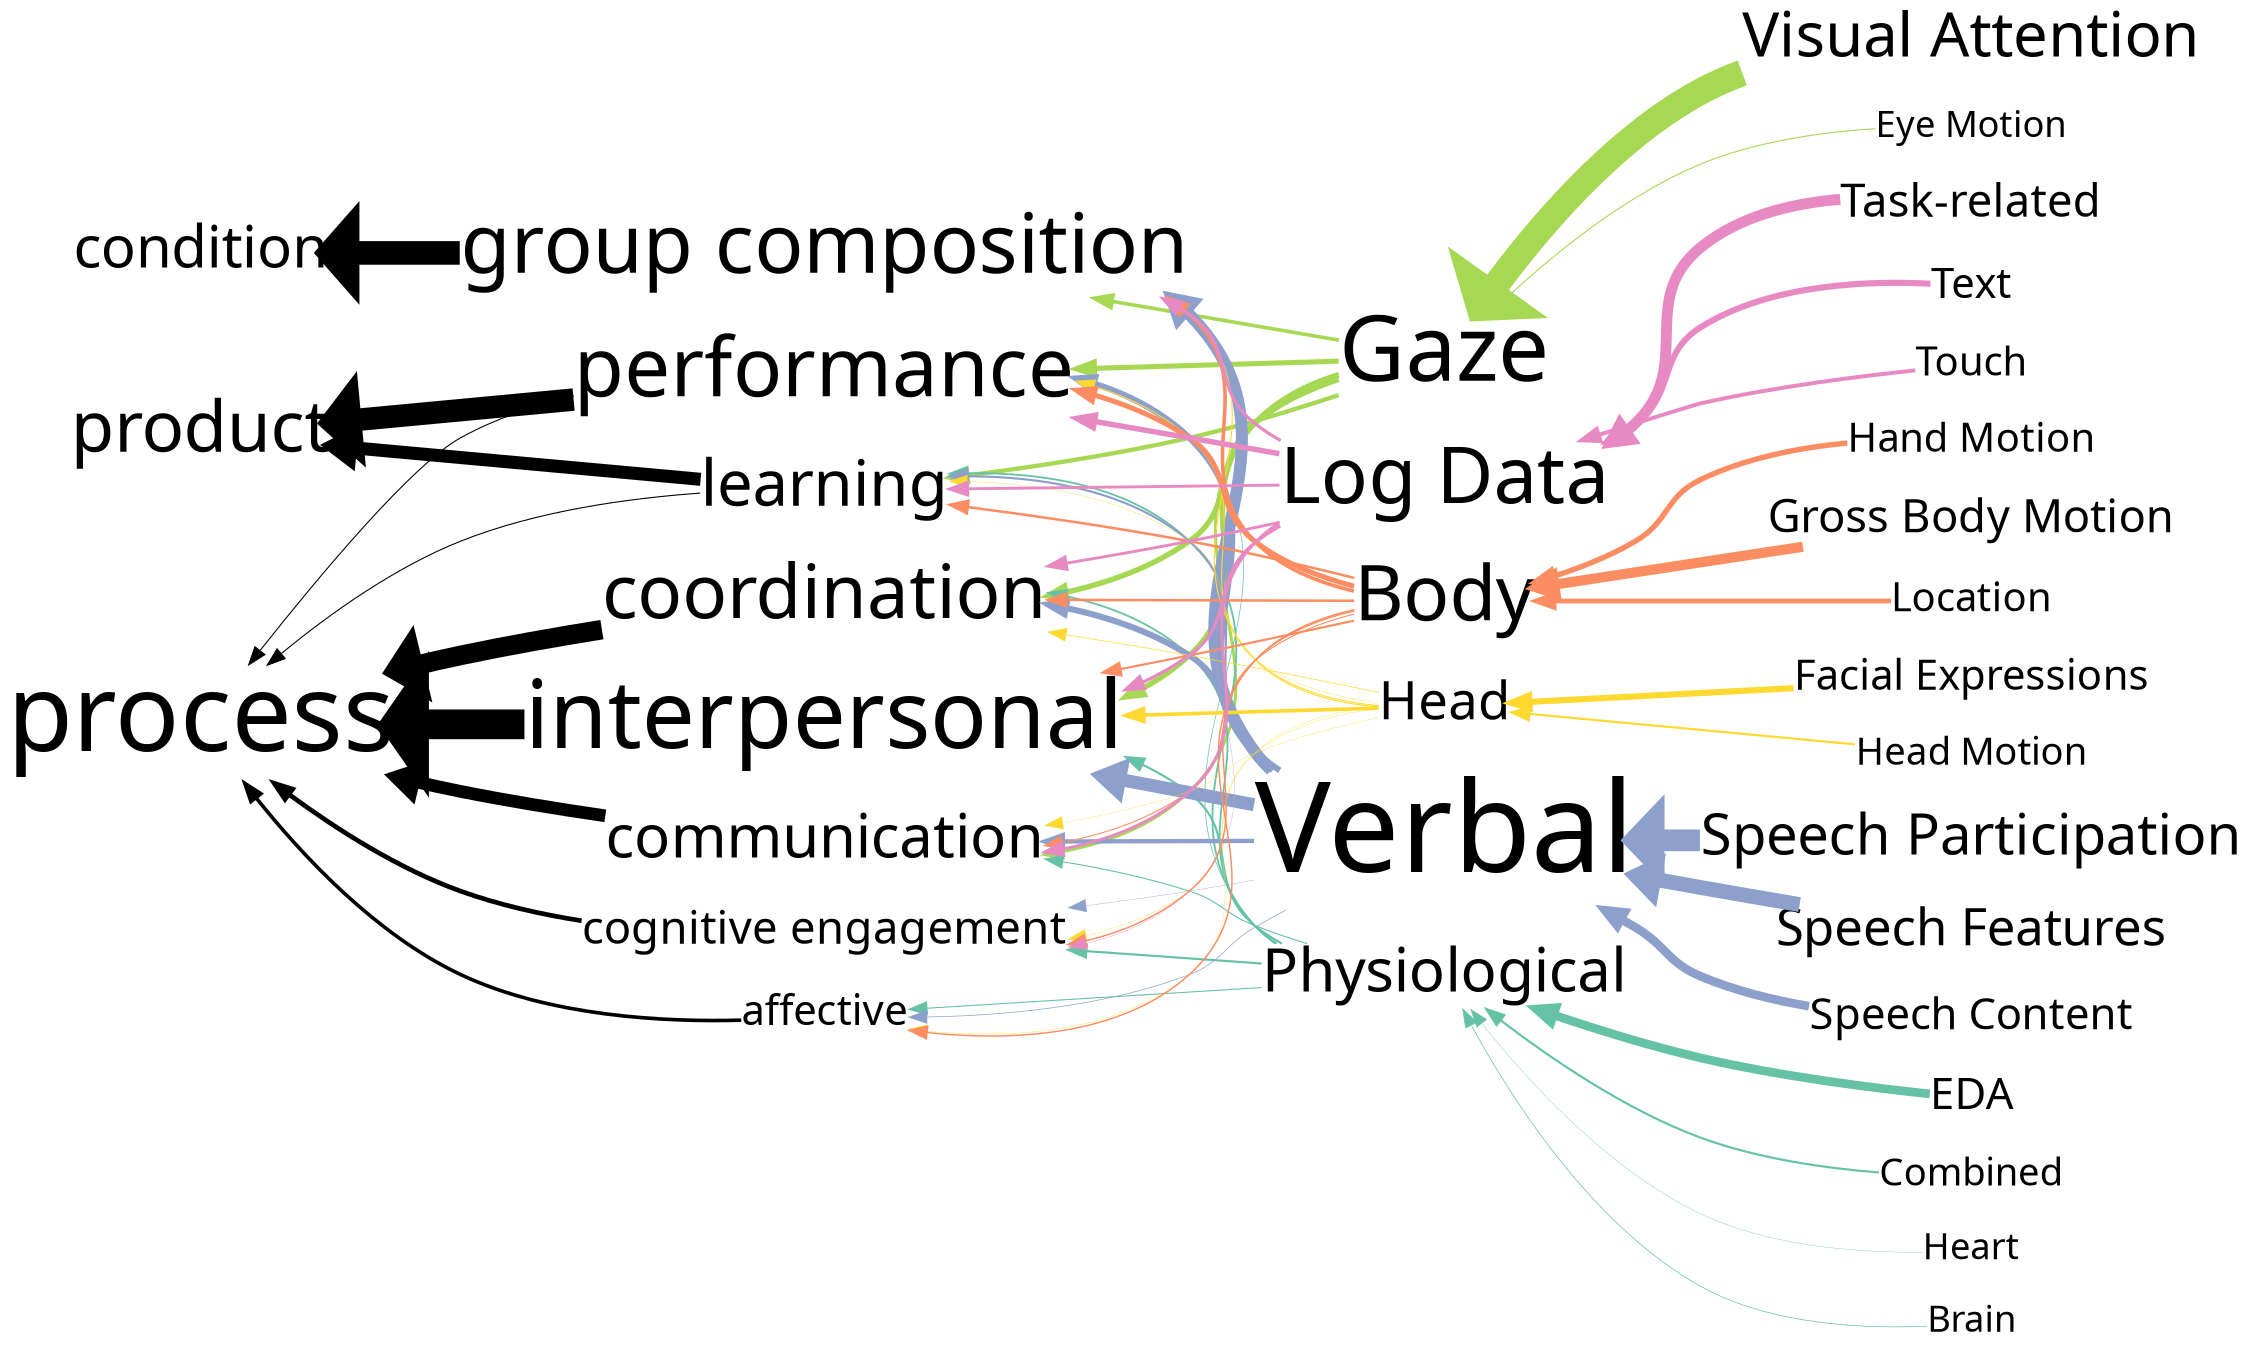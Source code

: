 digraph world {
    size="15,15";
    rankdir=RL;
    graph [fontname = "Times new roman"];    node [fontname = "Times new roman", colorscheme=set28];    edge [fontname = "Times new roman", colorscheme=set28];	"Visual Attention" [shape=plain, tooltip="73", fontsize=34, href="Visual_Attention.svg", color="5"];
	"Gaze" [shape=plain, tooltip="152", fontsize=50, href="Gaze.svg", color="5"];
	"performance" [shape=plain, tooltip="130", fontsize=45, href="performance.svg", ];
	"product" [shape=plain, tooltip="98", fontsize=39, href="product.svg", ];
	"coordination" [shape=plain, tooltip="108", fontsize=41, href="coordination.svg", ];
	"process" [shape=plain, tooltip="200", fontsize=59, href="process.svg", ];
	"Eye Motion" [shape=plain, tooltip="3", fontsize=20, href="Eye_Motion.svg", color="5"];
	"EDA" [shape=plain, tooltip="24", fontsize=24, href="EDA.svg", color="1"];
	"Physiological" [shape=plain, tooltip="66", fontsize=33, href="Physiological.svg", color="1"];
	"cognitive engagement" [shape=plain, tooltip="26", fontsize=25, href="cognitive_engagement.svg", ];
	"affective" [shape=plain, tooltip="20", fontsize=23, href="affective.svg", ];
	"learning" [shape=plain, tooltip="78", fontsize=35, href="learning.svg", ];
	"Speech Participation" [shape=plain, tooltip="60", fontsize=31, href="Speech_Participation.svg", color="3"];
	"Verbal" [shape=plain, tooltip="250", fontsize=70, href="Verbal.svg", color="3"];
	"interpersonal" [shape=plain, tooltip="164", fontsize=52, href="interpersonal.svg", ];
	"Combined" [shape=plain, tooltip="6", fontsize=21, href="Combined.svg", color="1"];
	"group composition" [shape=plain, tooltip="130", fontsize=45, href="group_composition.svg", ];
	"condition" [shape=plain, tooltip="65", fontsize=32, href="condition.svg", ];
	"Speech Features" [shape=plain, tooltip="41", fontsize=28, href="Speech_Features.svg", color="3"];
	"Facial Expressions" [shape=plain, tooltip="17", fontsize=23, href="Facial_Expressions.svg", color="6"];
	"Head" [shape=plain, tooltip="46", fontsize=29, href="Head.svg", color="6"];
	"Speech Content" [shape=plain, tooltip="24", fontsize=24, href="Speech_Content.svg", color="3"];
	"Hand Motion" [shape=plain, tooltip="15", fontsize=22, href="Hand_Motion.svg", color="2"];
	"Body" [shape=plain, tooltip="112", fontsize=42, href="Body.svg", color="2"];
	"Task-related" [shape=plain, tooltip="30", fontsize=25, href="Task-related.svg", color="4"];
	"Log Data" [shape=plain, tooltip="116", fontsize=43, href="Log_Data.svg", color="4"];
	"Text" [shape=plain, tooltip="17", fontsize=23, href="Text.svg", color="4"];
	"Gross Body Motion" [shape=plain, tooltip="28", fontsize=25, href="Gross_Body_Motion.svg", color="2"];
	"Location" [shape=plain, tooltip="13", fontsize=22, href="Location.svg", color="2"];
	"Head Motion" [shape=plain, tooltip="6", fontsize=21, href="Head_Motion.svg", color="6"];
	"Touch" [shape=plain, tooltip="11", fontsize=22, href="Touch.svg", color="4"];
	"Heart" [shape=plain, tooltip="1", fontsize=20, href="Heart.svg", color="1"];
	"communication" [shape=plain, tooltip="70", fontsize=33, href="communication.svg", ];
	"Brain" [shape=plain, tooltip="2", fontsize=20, href="Brain.svg", color="1"];


	{rank=same; "Location" "Combined" "Touch" "Speech Participation" "Gross Body Motion" "Task-related" "Brain" "EDA" "Visual Attention" "Heart" "Hand Motion" "Eye Motion" "Text" "Head Motion" "Speech Features" "Speech Content" "Facial Expressions";}
	{rank=same; "Physiological" "Body" "Verbal" "Log Data" "Gaze" "Head";}


	"Visual Attention" -> "Gaze" [labeltooltip=73, penwidth=14.6, href="", color="5"];
	"Gaze" -> "performance" [labeltooltip=14, penwidth=2.8, href="Gaze -> performance.gv.svg", color="5"];
	"performance" -> "product" [labeltooltip=62, penwidth=12.4, href="", ];
	"Gaze" -> "coordination" [labeltooltip=15, penwidth=3.0, href="Gaze -> coordination.gv.svg", color="5"];
	"coordination" -> "process" [labeltooltip=54, penwidth=10.8, href="", ];
	"Eye Motion" -> "Gaze" [labeltooltip=3, penwidth=0.6, href="", color="5"];
	"EDA" -> "Physiological" [labeltooltip=24, penwidth=4.8, href="", color="1"];
	"Physiological" -> "cognitive engagement" [labeltooltip=6, penwidth=1.2, href="Physiological -> cognitive engagement.gv.svg", color="1"];
	"cognitive engagement" -> "process" [labeltooltip=13, penwidth=2.6, href="", ];
	"Physiological" -> "affective" [labeltooltip=3, penwidth=0.6, href="Physiological -> affective.gv.svg", color="1"];
	"affective" -> "process" [labeltooltip=10, penwidth=2.0, href="", ];
	"Physiological" -> "learning" [labeltooltip=5, penwidth=1.0, href="Physiological -> learning.gv.svg", color="1"];
	"learning" -> "product" [labeltooltip=36, penwidth=7.2, href="", ];
	"Speech Participation" -> "Verbal" [labeltooltip=60, penwidth=12.0, href="", color="3"];
	"Verbal" -> "interpersonal" [labeltooltip=36, penwidth=7.2, href="Verbal -> interpersonal.gv.svg", color="3"];
	"interpersonal" -> "process" [labeltooltip=82, penwidth=16.4, href="", ];
	"Gaze" -> "interpersonal" [labeltooltip=15, penwidth=3.0, href="Gaze -> interpersonal.gv.svg", color="5"];
	"Combined" -> "Physiological" [labeltooltip=6, penwidth=1.2, href="", color="1"];
	"Verbal" -> "group composition" [labeltooltip=33, penwidth=6.6, href="Verbal -> group composition.gv.svg", color="3"];
	"group composition" -> "condition" [labeltooltip=65, penwidth=13.0, href="", ];
	"Gaze" -> "group composition" [labeltooltip=10, penwidth=2.0, href="Gaze -> group composition.gv.svg", color="5"];
	"Verbal" -> "performance" [labeltooltip=17, penwidth=3.4, href="Verbal -> performance.gv.svg", color="3"];
	"Speech Features" -> "Verbal" [labeltooltip=41, penwidth=8.2, href="", color="3"];
	"Facial Expressions" -> "Head" [labeltooltip=17, penwidth=3.4, href="", color="6"];
	"Head" -> "interpersonal" [labeltooltip=10, penwidth=2.0, href="Head -> interpersonal.gv.svg", color="6"];
	"Speech Content" -> "Verbal" [labeltooltip=24, penwidth=4.8, href="", color="3"];
	"Gaze" -> "learning" [labeltooltip=12, penwidth=2.4, href="Gaze -> learning.gv.svg", color="5"];
	"Verbal" -> "cognitive engagement" [labeltooltip=1, penwidth=0.2, href="Verbal -> cognitive engagement.gv.svg", color="3"];
	"Head" -> "cognitive engagement" [labeltooltip=1, penwidth=0.2, href="Head -> cognitive engagement.gv.svg", color="6"];
	"Hand Motion" -> "Body" [labeltooltip=15, penwidth=3.0, href="", color="2"];
	"Body" -> "cognitive engagement" [labeltooltip=4, penwidth=0.8, href="Body -> cognitive engagement.gv.svg", color="2"];
	"Verbal" -> "affective" [labeltooltip=2, penwidth=0.4, href="Verbal -> affective.gv.svg", color="3"];
	"Head" -> "affective" [labeltooltip=1, penwidth=0.2, href="Head -> affective.gv.svg", color="6"];
	"Body" -> "affective" [labeltooltip=4, penwidth=0.8, href="Body -> affective.gv.svg", color="2"];
	"Verbal" -> "learning" [labeltooltip=6, penwidth=1.2, href="Verbal -> learning.gv.svg", color="3"];
	"learning" -> "process" [labeltooltip=3, penwidth=0.6, href="", ];
	"Head" -> "learning" [labeltooltip=1, penwidth=0.2, href="Head -> learning.gv.svg", color="6"];
	"Body" -> "learning" [labeltooltip=7, penwidth=1.4, href="Body -> learning.gv.svg", color="2"];
	"Task-related" -> "Log Data" [labeltooltip=30, penwidth=6.0, href="", color="4"];
	"Log Data" -> "performance" [labeltooltip=15, penwidth=3.0, href="Log Data -> performance.gv.svg", color="4"];
	"Text" -> "Log Data" [labeltooltip=17, penwidth=3.4, href="", color="4"];
	"Log Data" -> "learning" [labeltooltip=8, penwidth=1.6, href="Log Data -> learning.gv.svg", color="4"];
	"Gross Body Motion" -> "Body" [labeltooltip=28, penwidth=5.6, href="", color="2"];
	"Body" -> "performance" [labeltooltip=14, penwidth=2.8, href="Body -> performance.gv.svg", color="2"];
	"Location" -> "Body" [labeltooltip=13, penwidth=2.6, href="", color="2"];
	"Log Data" -> "group composition" [labeltooltip=9, penwidth=1.8, href="Log Data -> group composition.gv.svg", color="4"];
	"Body" -> "group composition" [labeltooltip=10, penwidth=2.0, href="Body -> group composition.gv.svg", color="2"];
	"Head Motion" -> "Head" [labeltooltip=6, penwidth=1.2, href="", color="6"];
	"Head" -> "group composition" [labeltooltip=3, penwidth=0.6, href="Head -> group composition.gv.svg", color="6"];
	"Verbal" -> "coordination" [labeltooltip=17, penwidth=3.4, href="Verbal -> coordination.gv.svg", color="3"];
	"Touch" -> "Log Data" [labeltooltip=11, penwidth=2.2, href="", color="4"];
	"Log Data" -> "coordination" [labeltooltip=8, penwidth=1.6, href="Log Data -> coordination.gv.svg", color="4"];
	"Physiological" -> "coordination" [labeltooltip=5, penwidth=1.0, href="Physiological -> coordination.gv.svg", color="1"];
	"Body" -> "coordination" [labeltooltip=7, penwidth=1.4, href="Body -> coordination.gv.svg", color="2"];
	"Physiological" -> "performance" [labeltooltip=2, penwidth=0.4, href="Physiological -> performance.gv.svg", color="1"];
	"Heart" -> "Physiological" [labeltooltip=1, penwidth=0.2, href="", color="1"];
	"Head" -> "communication" [labeltooltip=1, penwidth=0.2, href="Head -> communication.gv.svg", color="6"];
	"communication" -> "process" [labeltooltip=35, penwidth=7.0, href="", ];
	"Head" -> "performance" [labeltooltip=3, penwidth=0.6, href="Head -> performance.gv.svg", color="6"];
	"Head" -> "coordination" [labeltooltip=2, penwidth=0.4, href="Head -> coordination.gv.svg", color="6"];
	"Body" -> "interpersonal" [labeltooltip=6, penwidth=1.2, href="Body -> interpersonal.gv.svg", color="2"];
	"Physiological" -> "interpersonal" [labeltooltip=6, penwidth=1.2, href="Physiological -> interpersonal.gv.svg", color="1"];
	"Log Data" -> "interpersonal" [labeltooltip=9, penwidth=1.8, href="Log Data -> interpersonal.gv.svg", color="4"];
	"Physiological" -> "communication" [labeltooltip=3, penwidth=0.6, href="Physiological -> communication.gv.svg", color="1"];
	"Verbal" -> "communication" [labeltooltip=12, penwidth=2.4, href="Verbal -> communication.gv.svg", color="3"];
	"Log Data" -> "communication" [labeltooltip=8, penwidth=1.6, href="Log Data -> communication.gv.svg", color="4"];
	"Brain" -> "Physiological" [labeltooltip=2, penwidth=0.4, href="", color="1"];
	"Body" -> "communication" [labeltooltip=3, penwidth=0.6, href="Body -> communication.gv.svg", color="2"];
	"Gaze" -> "communication" [labeltooltip=8, penwidth=1.6, href="Gaze -> communication.gv.svg", color="5"];
	"Log Data" -> "cognitive engagement" [labeltooltip=1, penwidth=0.2, href="Log Data -> cognitive engagement.gv.svg", color="4"];
	"performance" -> "process" [labeltooltip=3, penwidth=0.6, href="", ];


}